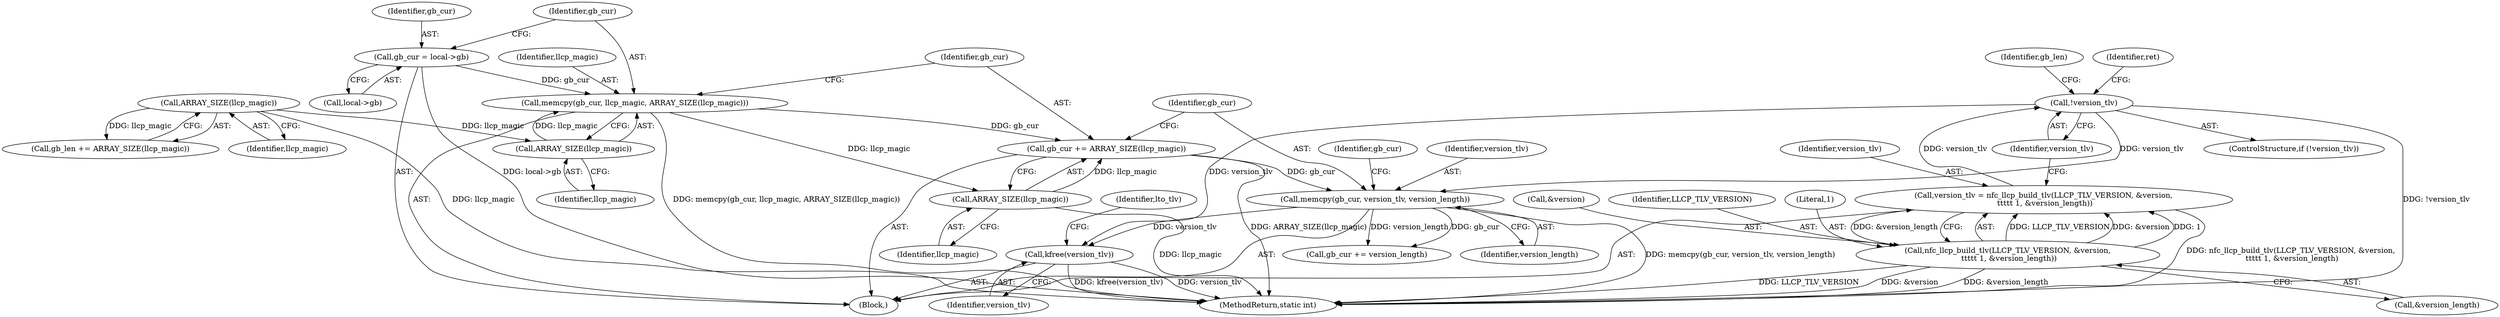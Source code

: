digraph "0_linux_58bdd544e2933a21a51eecf17c3f5f94038261b5_1@API" {
"1000302" [label="(Call,kfree(version_tlv))"];
"1000153" [label="(Call,!version_tlv)"];
"1000143" [label="(Call,version_tlv = nfc_llcp_build_tlv(LLCP_TLV_VERSION, &version,\n \t\t\t\t\t 1, &version_length))"];
"1000145" [label="(Call,nfc_llcp_build_tlv(LLCP_TLV_VERSION, &version,\n \t\t\t\t\t 1, &version_length))"];
"1000268" [label="(Call,memcpy(gb_cur, version_tlv, version_length))"];
"1000264" [label="(Call,gb_cur += ARRAY_SIZE(llcp_magic))"];
"1000266" [label="(Call,ARRAY_SIZE(llcp_magic))"];
"1000259" [label="(Call,memcpy(gb_cur, llcp_magic, ARRAY_SIZE(llcp_magic)))"];
"1000254" [label="(Call,gb_cur = local->gb)"];
"1000262" [label="(Call,ARRAY_SIZE(llcp_magic))"];
"1000242" [label="(Call,ARRAY_SIZE(llcp_magic))"];
"1000242" [label="(Call,ARRAY_SIZE(llcp_magic))"];
"1000243" [label="(Identifier,llcp_magic)"];
"1000267" [label="(Identifier,llcp_magic)"];
"1000273" [label="(Identifier,gb_cur)"];
"1000143" [label="(Call,version_tlv = nfc_llcp_build_tlv(LLCP_TLV_VERSION, &version,\n \t\t\t\t\t 1, &version_length))"];
"1000256" [label="(Call,local->gb)"];
"1000270" [label="(Identifier,version_tlv)"];
"1000303" [label="(Identifier,version_tlv)"];
"1000157" [label="(Identifier,ret)"];
"1000305" [label="(Identifier,lto_tlv)"];
"1000271" [label="(Identifier,version_length)"];
"1000147" [label="(Call,&version)"];
"1000312" [label="(MethodReturn,static int)"];
"1000264" [label="(Call,gb_cur += ARRAY_SIZE(llcp_magic))"];
"1000146" [label="(Identifier,LLCP_TLV_VERSION)"];
"1000153" [label="(Call,!version_tlv)"];
"1000240" [label="(Call,gb_len += ARRAY_SIZE(llcp_magic))"];
"1000266" [label="(Call,ARRAY_SIZE(llcp_magic))"];
"1000162" [label="(Identifier,gb_len)"];
"1000265" [label="(Identifier,gb_cur)"];
"1000255" [label="(Identifier,gb_cur)"];
"1000102" [label="(Block,)"];
"1000149" [label="(Literal,1)"];
"1000269" [label="(Identifier,gb_cur)"];
"1000154" [label="(Identifier,version_tlv)"];
"1000268" [label="(Call,memcpy(gb_cur, version_tlv, version_length))"];
"1000272" [label="(Call,gb_cur += version_length)"];
"1000263" [label="(Identifier,llcp_magic)"];
"1000152" [label="(ControlStructure,if (!version_tlv))"];
"1000260" [label="(Identifier,gb_cur)"];
"1000261" [label="(Identifier,llcp_magic)"];
"1000145" [label="(Call,nfc_llcp_build_tlv(LLCP_TLV_VERSION, &version,\n \t\t\t\t\t 1, &version_length))"];
"1000150" [label="(Call,&version_length)"];
"1000259" [label="(Call,memcpy(gb_cur, llcp_magic, ARRAY_SIZE(llcp_magic)))"];
"1000262" [label="(Call,ARRAY_SIZE(llcp_magic))"];
"1000302" [label="(Call,kfree(version_tlv))"];
"1000144" [label="(Identifier,version_tlv)"];
"1000254" [label="(Call,gb_cur = local->gb)"];
"1000302" -> "1000102"  [label="AST: "];
"1000302" -> "1000303"  [label="CFG: "];
"1000303" -> "1000302"  [label="AST: "];
"1000305" -> "1000302"  [label="CFG: "];
"1000302" -> "1000312"  [label="DDG: version_tlv"];
"1000302" -> "1000312"  [label="DDG: kfree(version_tlv)"];
"1000153" -> "1000302"  [label="DDG: version_tlv"];
"1000268" -> "1000302"  [label="DDG: version_tlv"];
"1000153" -> "1000152"  [label="AST: "];
"1000153" -> "1000154"  [label="CFG: "];
"1000154" -> "1000153"  [label="AST: "];
"1000157" -> "1000153"  [label="CFG: "];
"1000162" -> "1000153"  [label="CFG: "];
"1000153" -> "1000312"  [label="DDG: !version_tlv"];
"1000143" -> "1000153"  [label="DDG: version_tlv"];
"1000153" -> "1000268"  [label="DDG: version_tlv"];
"1000143" -> "1000102"  [label="AST: "];
"1000143" -> "1000145"  [label="CFG: "];
"1000144" -> "1000143"  [label="AST: "];
"1000145" -> "1000143"  [label="AST: "];
"1000154" -> "1000143"  [label="CFG: "];
"1000143" -> "1000312"  [label="DDG: nfc_llcp_build_tlv(LLCP_TLV_VERSION, &version,\n \t\t\t\t\t 1, &version_length)"];
"1000145" -> "1000143"  [label="DDG: LLCP_TLV_VERSION"];
"1000145" -> "1000143"  [label="DDG: &version"];
"1000145" -> "1000143"  [label="DDG: 1"];
"1000145" -> "1000143"  [label="DDG: &version_length"];
"1000145" -> "1000150"  [label="CFG: "];
"1000146" -> "1000145"  [label="AST: "];
"1000147" -> "1000145"  [label="AST: "];
"1000149" -> "1000145"  [label="AST: "];
"1000150" -> "1000145"  [label="AST: "];
"1000145" -> "1000312"  [label="DDG: &version_length"];
"1000145" -> "1000312"  [label="DDG: LLCP_TLV_VERSION"];
"1000145" -> "1000312"  [label="DDG: &version"];
"1000268" -> "1000102"  [label="AST: "];
"1000268" -> "1000271"  [label="CFG: "];
"1000269" -> "1000268"  [label="AST: "];
"1000270" -> "1000268"  [label="AST: "];
"1000271" -> "1000268"  [label="AST: "];
"1000273" -> "1000268"  [label="CFG: "];
"1000268" -> "1000312"  [label="DDG: memcpy(gb_cur, version_tlv, version_length)"];
"1000264" -> "1000268"  [label="DDG: gb_cur"];
"1000268" -> "1000272"  [label="DDG: version_length"];
"1000268" -> "1000272"  [label="DDG: gb_cur"];
"1000264" -> "1000102"  [label="AST: "];
"1000264" -> "1000266"  [label="CFG: "];
"1000265" -> "1000264"  [label="AST: "];
"1000266" -> "1000264"  [label="AST: "];
"1000269" -> "1000264"  [label="CFG: "];
"1000264" -> "1000312"  [label="DDG: ARRAY_SIZE(llcp_magic)"];
"1000266" -> "1000264"  [label="DDG: llcp_magic"];
"1000259" -> "1000264"  [label="DDG: gb_cur"];
"1000266" -> "1000267"  [label="CFG: "];
"1000267" -> "1000266"  [label="AST: "];
"1000266" -> "1000312"  [label="DDG: llcp_magic"];
"1000259" -> "1000266"  [label="DDG: llcp_magic"];
"1000259" -> "1000102"  [label="AST: "];
"1000259" -> "1000262"  [label="CFG: "];
"1000260" -> "1000259"  [label="AST: "];
"1000261" -> "1000259"  [label="AST: "];
"1000262" -> "1000259"  [label="AST: "];
"1000265" -> "1000259"  [label="CFG: "];
"1000259" -> "1000312"  [label="DDG: memcpy(gb_cur, llcp_magic, ARRAY_SIZE(llcp_magic))"];
"1000254" -> "1000259"  [label="DDG: gb_cur"];
"1000262" -> "1000259"  [label="DDG: llcp_magic"];
"1000254" -> "1000102"  [label="AST: "];
"1000254" -> "1000256"  [label="CFG: "];
"1000255" -> "1000254"  [label="AST: "];
"1000256" -> "1000254"  [label="AST: "];
"1000260" -> "1000254"  [label="CFG: "];
"1000254" -> "1000312"  [label="DDG: local->gb"];
"1000262" -> "1000263"  [label="CFG: "];
"1000263" -> "1000262"  [label="AST: "];
"1000242" -> "1000262"  [label="DDG: llcp_magic"];
"1000242" -> "1000240"  [label="AST: "];
"1000242" -> "1000243"  [label="CFG: "];
"1000243" -> "1000242"  [label="AST: "];
"1000240" -> "1000242"  [label="CFG: "];
"1000242" -> "1000312"  [label="DDG: llcp_magic"];
"1000242" -> "1000240"  [label="DDG: llcp_magic"];
}
